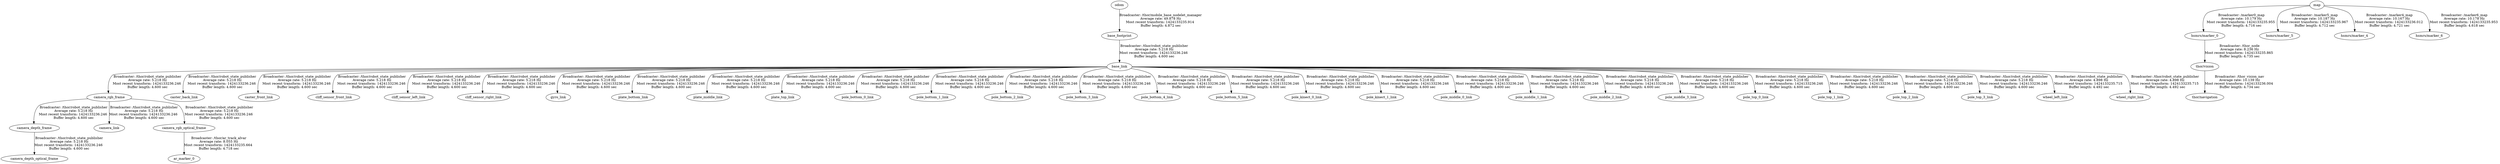 digraph G {
"odom" -> "base_footprint"[label="Broadcaster: /thor/mobile_base_nodelet_manager\nAverage rate: 49.878 Hz\nMost recent transform: 1424133235.914 \nBuffer length: 4.872 sec\n"];
"hsmrs/marker_0" -> "thor/vision"[label="Broadcaster: /thor_node\nAverage rate: 8.236 Hz\nMost recent transform: 1424133235.865 \nBuffer length: 4.735 sec\n"];
"map" -> "hsmrs/marker_0"[label="Broadcaster: /marker0_map\nAverage rate: 10.179 Hz\nMost recent transform: 1424133235.955 \nBuffer length: 4.716 sec\n"];
"base_footprint" -> "base_link"[label="Broadcaster: /thor/robot_state_publisher\nAverage rate: 5.218 Hz\nMost recent transform: 1424133236.246 \nBuffer length: 4.600 sec\n"];
"camera_rgb_frame" -> "camera_depth_frame"[label="Broadcaster: /thor/robot_state_publisher\nAverage rate: 5.218 Hz\nMost recent transform: 1424133236.246 \nBuffer length: 4.600 sec\n"];
"base_link" -> "camera_rgb_frame"[label="Broadcaster: /thor/robot_state_publisher\nAverage rate: 5.218 Hz\nMost recent transform: 1424133236.246 \nBuffer length: 4.600 sec\n"];
"camera_depth_frame" -> "camera_depth_optical_frame"[label="Broadcaster: /thor/robot_state_publisher\nAverage rate: 5.218 Hz\nMost recent transform: 1424133236.246 \nBuffer length: 4.600 sec\n"];
"camera_rgb_frame" -> "camera_link"[label="Broadcaster: /thor/robot_state_publisher\nAverage rate: 5.218 Hz\nMost recent transform: 1424133236.246 \nBuffer length: 4.600 sec\n"];
"camera_rgb_frame" -> "camera_rgb_optical_frame"[label="Broadcaster: /thor/robot_state_publisher\nAverage rate: 5.218 Hz\nMost recent transform: 1424133236.246 \nBuffer length: 4.600 sec\n"];
"base_link" -> "caster_back_link"[label="Broadcaster: /thor/robot_state_publisher\nAverage rate: 5.218 Hz\nMost recent transform: 1424133236.246 \nBuffer length: 4.600 sec\n"];
"base_link" -> "caster_front_link"[label="Broadcaster: /thor/robot_state_publisher\nAverage rate: 5.218 Hz\nMost recent transform: 1424133236.246 \nBuffer length: 4.600 sec\n"];
"base_link" -> "cliff_sensor_front_link"[label="Broadcaster: /thor/robot_state_publisher\nAverage rate: 5.218 Hz\nMost recent transform: 1424133236.246 \nBuffer length: 4.600 sec\n"];
"base_link" -> "cliff_sensor_left_link"[label="Broadcaster: /thor/robot_state_publisher\nAverage rate: 5.218 Hz\nMost recent transform: 1424133236.246 \nBuffer length: 4.600 sec\n"];
"base_link" -> "cliff_sensor_right_link"[label="Broadcaster: /thor/robot_state_publisher\nAverage rate: 5.218 Hz\nMost recent transform: 1424133236.246 \nBuffer length: 4.600 sec\n"];
"base_link" -> "gyro_link"[label="Broadcaster: /thor/robot_state_publisher\nAverage rate: 5.218 Hz\nMost recent transform: 1424133236.246 \nBuffer length: 4.600 sec\n"];
"base_link" -> "plate_bottom_link"[label="Broadcaster: /thor/robot_state_publisher\nAverage rate: 5.218 Hz\nMost recent transform: 1424133236.246 \nBuffer length: 4.600 sec\n"];
"base_link" -> "plate_middle_link"[label="Broadcaster: /thor/robot_state_publisher\nAverage rate: 5.218 Hz\nMost recent transform: 1424133236.246 \nBuffer length: 4.600 sec\n"];
"base_link" -> "plate_top_link"[label="Broadcaster: /thor/robot_state_publisher\nAverage rate: 5.218 Hz\nMost recent transform: 1424133236.246 \nBuffer length: 4.600 sec\n"];
"base_link" -> "pole_bottom_0_link"[label="Broadcaster: /thor/robot_state_publisher\nAverage rate: 5.218 Hz\nMost recent transform: 1424133236.246 \nBuffer length: 4.600 sec\n"];
"base_link" -> "pole_bottom_1_link"[label="Broadcaster: /thor/robot_state_publisher\nAverage rate: 5.218 Hz\nMost recent transform: 1424133236.246 \nBuffer length: 4.600 sec\n"];
"base_link" -> "pole_bottom_2_link"[label="Broadcaster: /thor/robot_state_publisher\nAverage rate: 5.218 Hz\nMost recent transform: 1424133236.246 \nBuffer length: 4.600 sec\n"];
"base_link" -> "pole_bottom_3_link"[label="Broadcaster: /thor/robot_state_publisher\nAverage rate: 5.218 Hz\nMost recent transform: 1424133236.246 \nBuffer length: 4.600 sec\n"];
"base_link" -> "pole_bottom_4_link"[label="Broadcaster: /thor/robot_state_publisher\nAverage rate: 5.218 Hz\nMost recent transform: 1424133236.246 \nBuffer length: 4.600 sec\n"];
"base_link" -> "pole_bottom_5_link"[label="Broadcaster: /thor/robot_state_publisher\nAverage rate: 5.218 Hz\nMost recent transform: 1424133236.246 \nBuffer length: 4.600 sec\n"];
"base_link" -> "pole_kinect_0_link"[label="Broadcaster: /thor/robot_state_publisher\nAverage rate: 5.218 Hz\nMost recent transform: 1424133236.246 \nBuffer length: 4.600 sec\n"];
"base_link" -> "pole_kinect_1_link"[label="Broadcaster: /thor/robot_state_publisher\nAverage rate: 5.218 Hz\nMost recent transform: 1424133236.246 \nBuffer length: 4.600 sec\n"];
"base_link" -> "pole_middle_0_link"[label="Broadcaster: /thor/robot_state_publisher\nAverage rate: 5.218 Hz\nMost recent transform: 1424133236.246 \nBuffer length: 4.600 sec\n"];
"base_link" -> "pole_middle_1_link"[label="Broadcaster: /thor/robot_state_publisher\nAverage rate: 5.218 Hz\nMost recent transform: 1424133236.246 \nBuffer length: 4.600 sec\n"];
"base_link" -> "pole_middle_2_link"[label="Broadcaster: /thor/robot_state_publisher\nAverage rate: 5.218 Hz\nMost recent transform: 1424133236.246 \nBuffer length: 4.600 sec\n"];
"base_link" -> "pole_middle_3_link"[label="Broadcaster: /thor/robot_state_publisher\nAverage rate: 5.218 Hz\nMost recent transform: 1424133236.246 \nBuffer length: 4.600 sec\n"];
"base_link" -> "pole_top_0_link"[label="Broadcaster: /thor/robot_state_publisher\nAverage rate: 5.218 Hz\nMost recent transform: 1424133236.246 \nBuffer length: 4.600 sec\n"];
"base_link" -> "pole_top_1_link"[label="Broadcaster: /thor/robot_state_publisher\nAverage rate: 5.218 Hz\nMost recent transform: 1424133236.246 \nBuffer length: 4.600 sec\n"];
"base_link" -> "pole_top_2_link"[label="Broadcaster: /thor/robot_state_publisher\nAverage rate: 5.218 Hz\nMost recent transform: 1424133236.246 \nBuffer length: 4.600 sec\n"];
"base_link" -> "pole_top_3_link"[label="Broadcaster: /thor/robot_state_publisher\nAverage rate: 5.218 Hz\nMost recent transform: 1424133236.246 \nBuffer length: 4.600 sec\n"];
"map" -> "hsmrs/marker_5"[label="Broadcaster: /marker5_map\nAverage rate: 10.187 Hz\nMost recent transform: 1424133235.967 \nBuffer length: 4.712 sec\n"];
"thor/vision" -> "thor/navigation"[label="Broadcaster: /thor_vision_nav\nAverage rate: 10.139 Hz\nMost recent transform: 1424133236.004 \nBuffer length: 4.734 sec\n"];
"map" -> "hsmrs/marker_4"[label="Broadcaster: /marker4_map\nAverage rate: 10.167 Hz\nMost recent transform: 1424133236.012 \nBuffer length: 4.721 sec\n"];
"camera_rgb_optical_frame" -> "ar_marker_0"[label="Broadcaster: /thor/ar_track_alvar\nAverage rate: 8.055 Hz\nMost recent transform: 1424133235.664 \nBuffer length: 4.718 sec\n"];
"base_link" -> "wheel_left_link"[label="Broadcaster: /thor/robot_state_publisher\nAverage rate: 4.898 Hz\nMost recent transform: 1424133235.715 \nBuffer length: 4.492 sec\n"];
"base_link" -> "wheel_right_link"[label="Broadcaster: /thor/robot_state_publisher\nAverage rate: 4.898 Hz\nMost recent transform: 1424133235.715 \nBuffer length: 4.492 sec\n"];
"map" -> "hsmrs/marker_6"[label="Broadcaster: /marker6_map\nAverage rate: 10.178 Hz\nMost recent transform: 1424133235.953 \nBuffer length: 4.618 sec\n"];
}